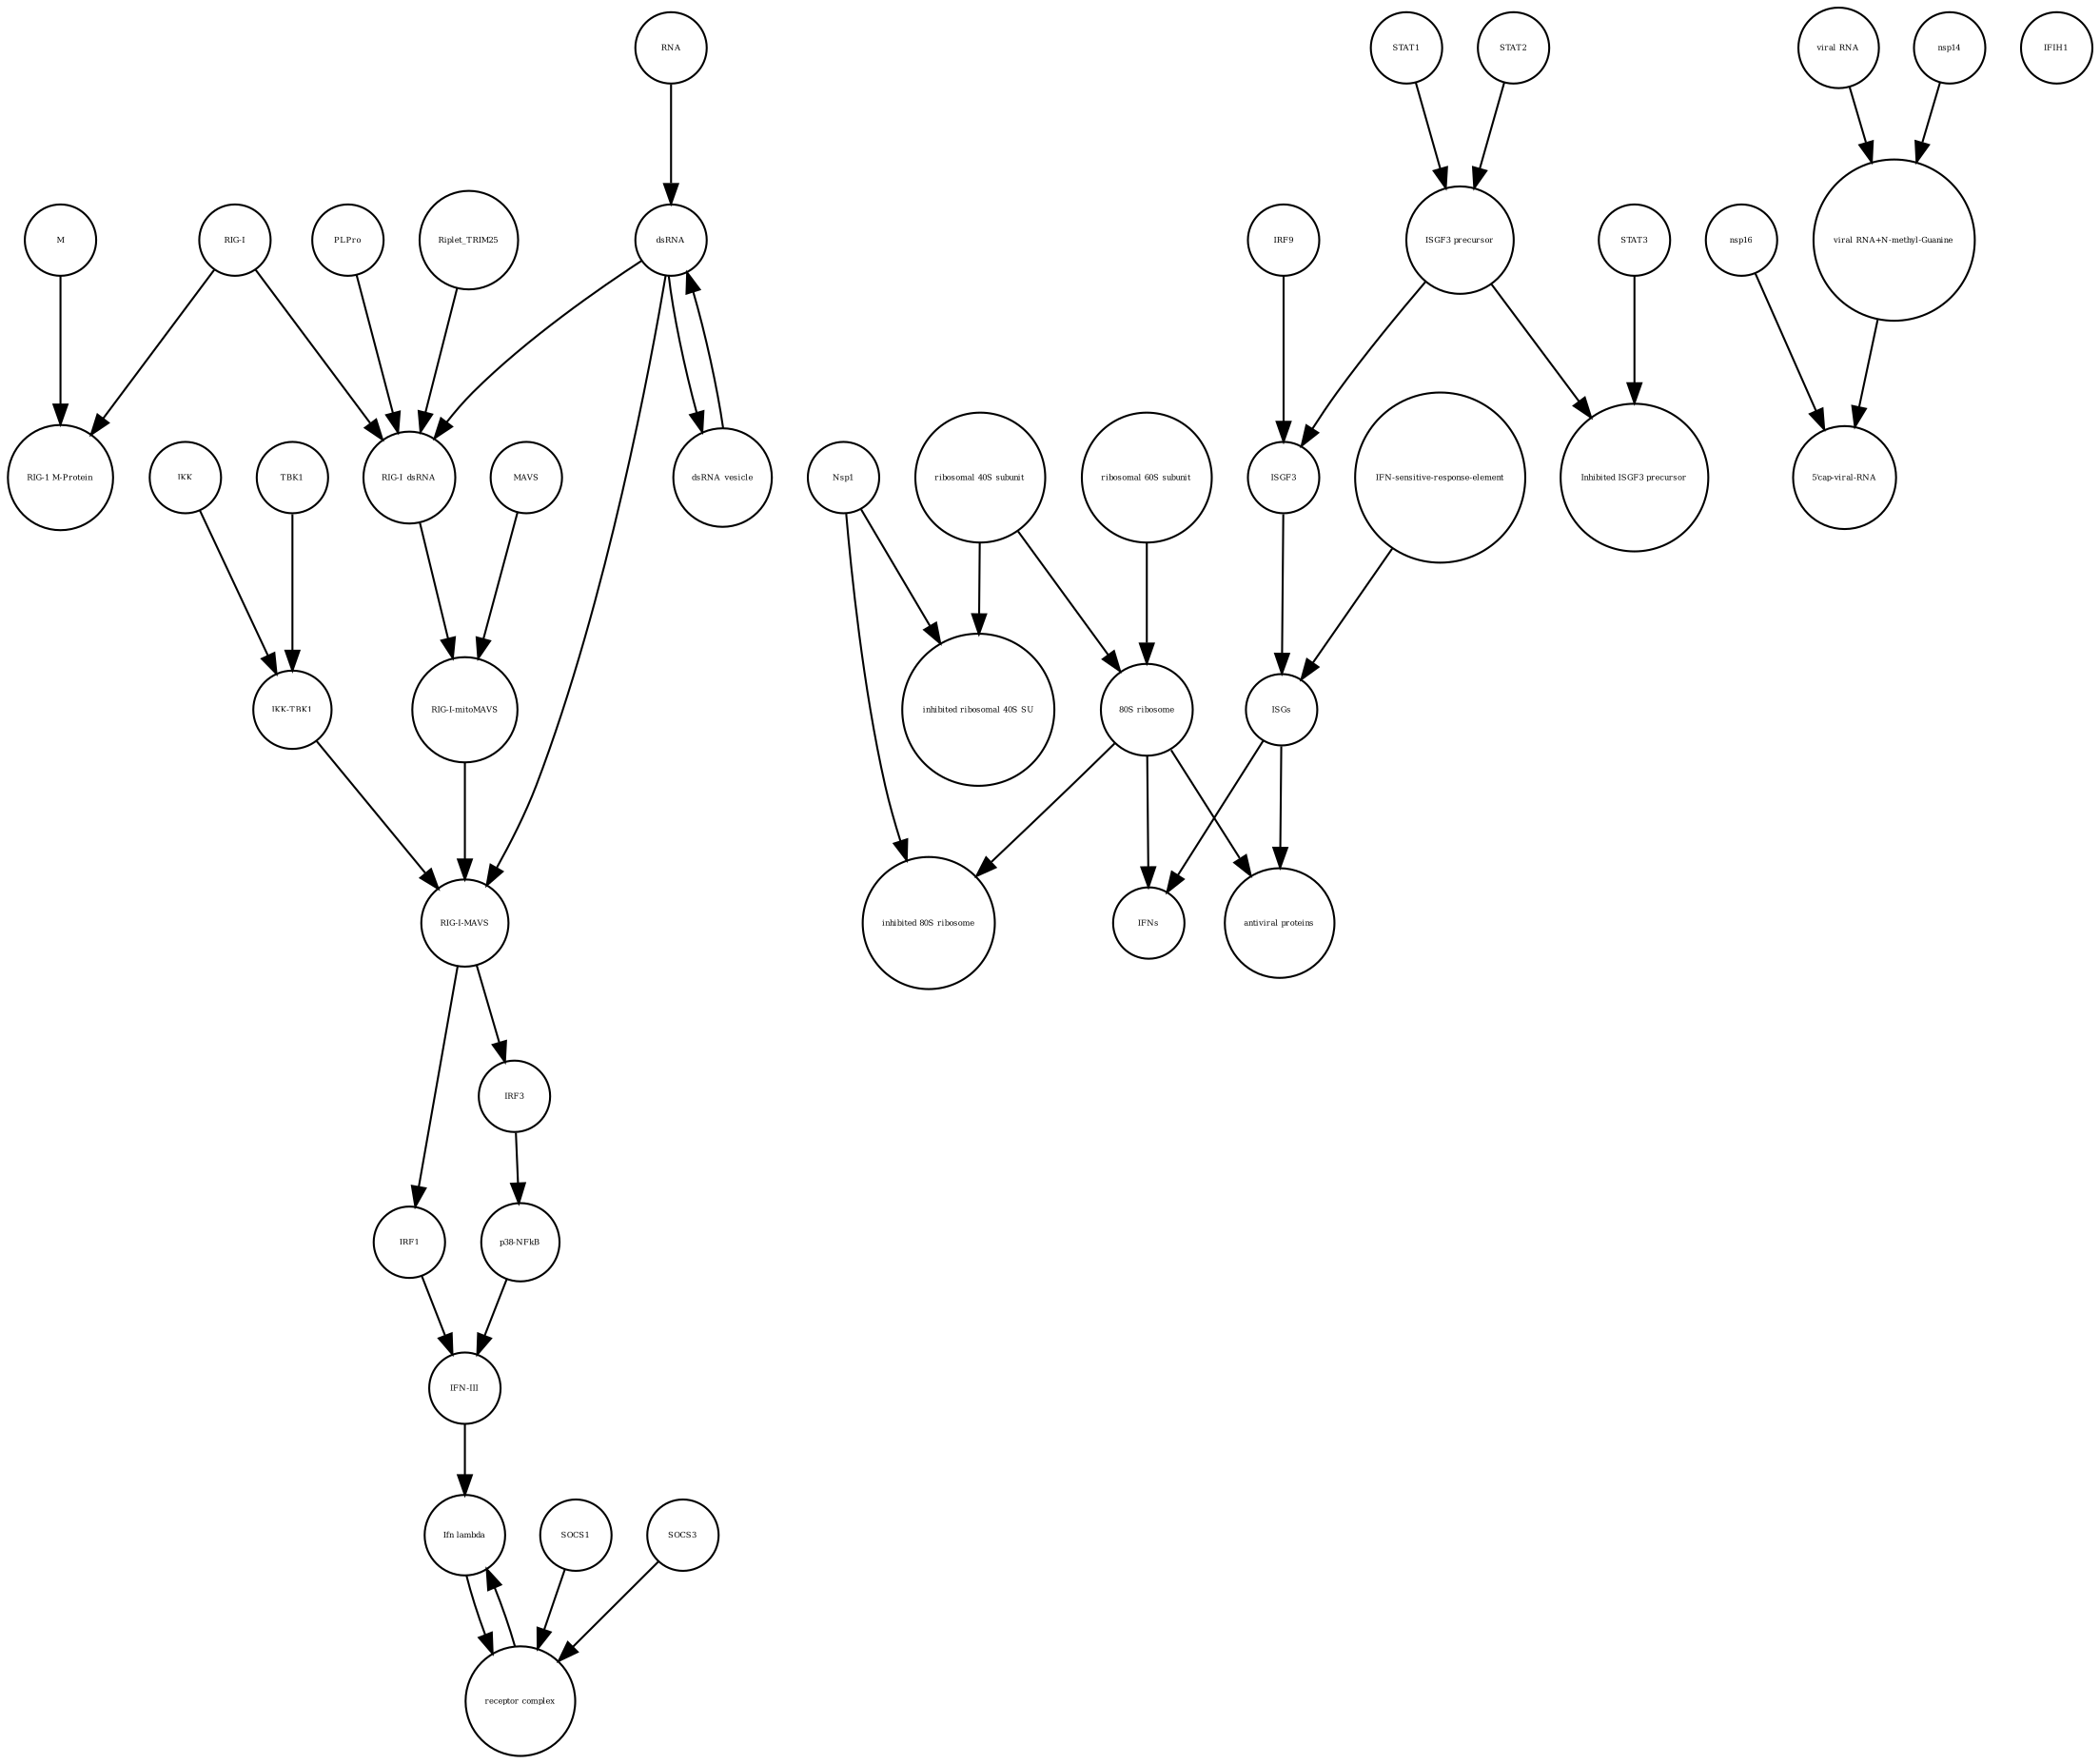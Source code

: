 strict digraph  {
M [annotation=urn_miriam_uniprot_P0DTC5, bipartite=0, cls=macromolecule, fontsize=4, label=M, shape=circle];
MAVS [annotation=urn_miriam_uniprot_Q7Z434, bipartite=0, cls=macromolecule, fontsize=4, label=MAVS, shape=circle];
dsRNA_vesicle [annotation="", bipartite=0, cls="nucleic acid feature", fontsize=4, label=dsRNA_vesicle, shape=circle];
"inhibited ribosomal 40S SU" [annotation="urn_miriam_doi_10.1101%2F2020.05.18.102467", bipartite=0, cls=complex, fontsize=4, label="inhibited ribosomal 40S SU", shape=circle];
IRF9 [annotation="", bipartite=0, cls=macromolecule, fontsize=4, label=IRF9, shape=circle];
"5'cap-viral-RNA" [annotation="", bipartite=0, cls="nucleic acid feature", fontsize=4, label="5'cap-viral-RNA", shape=circle];
"IKK-TBK1" [annotation="", bipartite=0, cls=complex, fontsize=4, label="IKK-TBK1", shape=circle];
"IFN-III" [annotation="", bipartite=0, cls=macromolecule, fontsize=4, label="IFN-III", shape=circle];
"RIG-I_dsRNA" [annotation="", bipartite=0, cls=complex, fontsize=4, label="RIG-I_dsRNA", shape=circle];
"ribosomal 40S subunit" [annotation="", bipartite=0, cls=complex, fontsize=4, label="ribosomal 40S subunit", shape=circle];
"inhibited 80S ribosome" [annotation="", bipartite=0, cls=complex, fontsize=4, label="inhibited 80S ribosome", shape=circle];
"Inhibited ISGF3 precursor" [annotation="", bipartite=0, cls=complex, fontsize=4, label="Inhibited ISGF3 precursor", shape=circle];
dsRNA [annotation="", bipartite=0, cls="nucleic acid feature", fontsize=4, label=dsRNA, shape=circle];
"Ifn lambda" [annotation="", bipartite=0, cls=complex, fontsize=4, label="Ifn lambda", shape=circle];
nsp16 [annotation=urn_miriam_ncbiprotein_YP_009725311, bipartite=0, cls=macromolecule, fontsize=4, label=nsp16, shape=circle];
SOCS1 [annotation="", bipartite=0, cls=macromolecule, fontsize=4, label=SOCS1, shape=circle];
"ribosomal 60S subunit" [annotation="", bipartite=0, cls=complex, fontsize=4, label="ribosomal 60S subunit", shape=circle];
"ISGF3 precursor" [annotation="", bipartite=0, cls=complex, fontsize=4, label="ISGF3 precursor", shape=circle];
STAT3 [annotation="", bipartite=0, cls=macromolecule, fontsize=4, label=STAT3, shape=circle];
ISGs [annotation="", bipartite=0, cls="nucleic acid feature", fontsize=4, label=ISGs, shape=circle];
IKK [annotation="urn_miriam_uniprot_O14920|urn_miriam_uniprot_O15111", bipartite=0, cls=macromolecule, fontsize=4, label=IKK, shape=circle];
"RIG-I" [annotation=urn_miriam_uniprot_O95786, bipartite=0, cls=macromolecule, fontsize=4, label="RIG-I", shape=circle];
IRF1 [annotation="", bipartite=0, cls=macromolecule, fontsize=4, label=IRF1, shape=circle];
PLPro [annotation="urn_miriam_uniprot_P0C6X7|urn_miriam_uniprot_P0C6U8", bipartite=0, cls=macromolecule, fontsize=4, label=PLPro, shape=circle];
"RIG-I-MAVS" [annotation="", bipartite=0, cls=complex, fontsize=4, label="RIG-I-MAVS", shape=circle];
RNA [annotation="", bipartite=0, cls="nucleic acid feature", fontsize=4, label=RNA, shape=circle];
"RIG-1 M-Protein" [annotation="", bipartite=0, cls=complex, fontsize=4, label="RIG-1 M-Protein", shape=circle];
ISGF3 [annotation="", bipartite=0, cls=complex, fontsize=4, label=ISGF3, shape=circle];
TBK1 [annotation=urn_miriam_uniprot_Q9UHD2, bipartite=0, cls=macromolecule, fontsize=4, label=TBK1, shape=circle];
"IFN-sensitive-response-element" [annotation="", bipartite=0, cls="nucleic acid feature", fontsize=4, label="IFN-sensitive-response-element", shape=circle];
Riplet_TRIM25 [annotation="", bipartite=0, cls=complex, fontsize=4, label=Riplet_TRIM25, shape=circle];
"p38-NFkB" [annotation="", bipartite=0, cls=complex, fontsize=4, label="p38-NFkB", shape=circle];
IRF3 [annotation=urn_miriam_uniprot_Q14653, bipartite=0, cls=macromolecule, fontsize=4, label=IRF3, shape=circle];
"RIG-I-mitoMAVS" [annotation="", bipartite=0, cls=complex, fontsize=4, label="RIG-I-mitoMAVS", shape=circle];
"80S ribosome" [annotation="", bipartite=0, cls=complex, fontsize=4, label="80S ribosome", shape=circle];
"antiviral proteins" [annotation="", bipartite=0, cls=complex, fontsize=4, label="antiviral proteins", shape=circle];
IFIH1 [annotation="", bipartite=0, cls=macromolecule, fontsize=4, label=IFIH1, shape=circle];
"viral RNA+N-methyl-Guanine" [annotation="", bipartite=0, cls="nucleic acid feature", fontsize=4, label="viral RNA+N-methyl-Guanine", shape=circle];
Nsp1 [annotation="urn_miriam_ncbiprotein_YP_009725297|urn_miriam_uniprot_P0C6X7", bipartite=0, cls=macromolecule, fontsize=4, label=Nsp1, shape=circle];
"viral RNA" [annotation="", bipartite=0, cls="nucleic acid feature", fontsize=4, label="viral RNA", shape=circle];
nsp14 [annotation=urn_miriam_ncbiprotein_YP_009725309, bipartite=0, cls=macromolecule, fontsize=4, label=nsp14, shape=circle];
STAT1 [annotation="", bipartite=0, cls=macromolecule, fontsize=4, label=STAT1, shape=circle];
SOCS3 [annotation="", bipartite=0, cls=macromolecule, fontsize=4, label=SOCS3, shape=circle];
STAT2 [annotation="", bipartite=0, cls=macromolecule, fontsize=4, label=STAT2, shape=circle];
"receptor complex" [annotation="", bipartite=0, cls=complex, fontsize=4, label="receptor complex", shape=circle];
IFNs [annotation="", bipartite=0, cls=complex, fontsize=4, label=IFNs, shape=circle];
M -> "RIG-1 M-Protein"  [annotation="", interaction_type=production];
MAVS -> "RIG-I-mitoMAVS"  [annotation="", interaction_type=production];
dsRNA_vesicle -> dsRNA  [annotation="", interaction_type=production];
IRF9 -> ISGF3  [annotation="", interaction_type=production];
"IKK-TBK1" -> "RIG-I-MAVS"  [annotation="", interaction_type=production];
"IFN-III" -> "Ifn lambda"  [annotation="", interaction_type=production];
"RIG-I_dsRNA" -> "RIG-I-mitoMAVS"  [annotation="", interaction_type=production];
"ribosomal 40S subunit" -> "80S ribosome"  [annotation="", interaction_type=production];
"ribosomal 40S subunit" -> "inhibited ribosomal 40S SU"  [annotation="", interaction_type=production];
dsRNA -> "RIG-I-MAVS"  [annotation=urn_miriam_pubmed_25636800, interaction_type="necessary stimulation"];
dsRNA -> "RIG-I_dsRNA"  [annotation=urn_miriam_pubmed_25045870, interaction_type="necessary stimulation"];
dsRNA -> dsRNA_vesicle  [annotation="", interaction_type=production];
"Ifn lambda" -> "receptor complex"  [annotation="urn_miriam_doi_10.3791%2F53575", interaction_type=stimulation];
nsp16 -> "5'cap-viral-RNA"  [annotation="urn_miriam_doi_10.1016%2Fj.chom.2020.05.008", interaction_type=catalysis];
SOCS1 -> "receptor complex"  [annotation="", interaction_type=production];
"ribosomal 60S subunit" -> "80S ribosome"  [annotation="", interaction_type=production];
"ISGF3 precursor" -> ISGF3  [annotation="", interaction_type=production];
"ISGF3 precursor" -> "Inhibited ISGF3 precursor"  [annotation="", interaction_type=production];
STAT3 -> "Inhibited ISGF3 precursor"  [annotation="", interaction_type=production];
ISGs -> IFNs  [annotation="", interaction_type=production];
ISGs -> "antiviral proteins"  [annotation="", interaction_type=production];
IKK -> "IKK-TBK1"  [annotation="", interaction_type=production];
"RIG-I" -> "RIG-I_dsRNA"  [annotation="", interaction_type=production];
"RIG-I" -> "RIG-1 M-Protein"  [annotation="", interaction_type=production];
IRF1 -> "IFN-III"  [annotation="", interaction_type=stimulation];
PLPro -> "RIG-I_dsRNA"  [annotation=urn_miriam_pubmed_25554382, interaction_type=catalysis];
"RIG-I-MAVS" -> IRF1  [annotation=urn_miriam_pubmed_25045870, interaction_type=catalysis];
"RIG-I-MAVS" -> IRF3  [annotation=urn_miriam_pubmed_25636800, interaction_type=stimulation];
RNA -> dsRNA  [annotation="", interaction_type=production];
ISGF3 -> ISGs  [annotation=urn_miriam_pubmed_30936491, interaction_type="necessary stimulation"];
TBK1 -> "IKK-TBK1"  [annotation="", interaction_type=production];
"IFN-sensitive-response-element" -> ISGs  [annotation="", interaction_type=production];
Riplet_TRIM25 -> "RIG-I_dsRNA"  [annotation=urn_miriam_pubmed_22390971, interaction_type=catalysis];
"p38-NFkB" -> "IFN-III"  [annotation="", interaction_type=stimulation];
IRF3 -> "p38-NFkB"  [annotation="", interaction_type=production];
"RIG-I-mitoMAVS" -> "RIG-I-MAVS"  [annotation="", interaction_type=production];
"80S ribosome" -> "inhibited 80S ribosome"  [annotation="", interaction_type=production];
"80S ribosome" -> IFNs  [annotation=urn_miriam_pubmed_30936491, interaction_type=catalysis];
"80S ribosome" -> "antiviral proteins"  [annotation=urn_miriam_pubmed_30936491, interaction_type=catalysis];
"viral RNA+N-methyl-Guanine" -> "5'cap-viral-RNA"  [annotation="", interaction_type=production];
Nsp1 -> "inhibited 80S ribosome"  [annotation="", interaction_type=production];
Nsp1 -> "inhibited ribosomal 40S SU"  [annotation="", interaction_type=production];
"viral RNA" -> "viral RNA+N-methyl-Guanine"  [annotation="", interaction_type=production];
nsp14 -> "viral RNA+N-methyl-Guanine"  [annotation="urn_miriam_doi_10.1016%2Fj.chom.2020.05.008", interaction_type=catalysis];
STAT1 -> "ISGF3 precursor"  [annotation="", interaction_type=production];
SOCS3 -> "receptor complex"  [annotation="", interaction_type=production];
STAT2 -> "ISGF3 precursor"  [annotation="", interaction_type=production];
"receptor complex" -> "Ifn lambda"  [annotation="", interaction_type=production];
}
